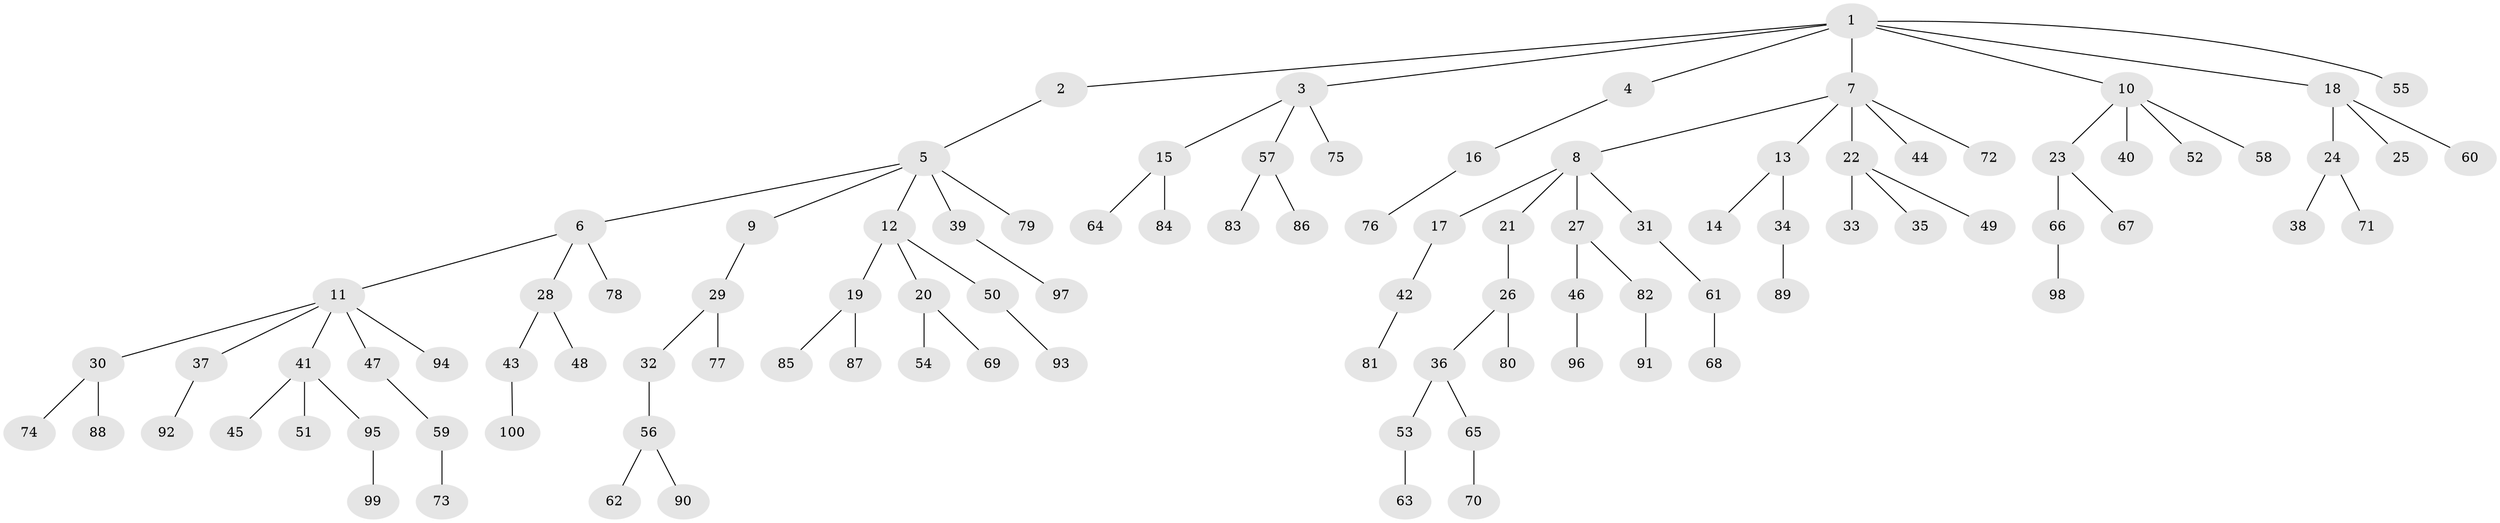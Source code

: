 // Generated by graph-tools (version 1.1) at 2025/38/02/21/25 10:38:55]
// undirected, 100 vertices, 99 edges
graph export_dot {
graph [start="1"]
  node [color=gray90,style=filled];
  1;
  2;
  3;
  4;
  5;
  6;
  7;
  8;
  9;
  10;
  11;
  12;
  13;
  14;
  15;
  16;
  17;
  18;
  19;
  20;
  21;
  22;
  23;
  24;
  25;
  26;
  27;
  28;
  29;
  30;
  31;
  32;
  33;
  34;
  35;
  36;
  37;
  38;
  39;
  40;
  41;
  42;
  43;
  44;
  45;
  46;
  47;
  48;
  49;
  50;
  51;
  52;
  53;
  54;
  55;
  56;
  57;
  58;
  59;
  60;
  61;
  62;
  63;
  64;
  65;
  66;
  67;
  68;
  69;
  70;
  71;
  72;
  73;
  74;
  75;
  76;
  77;
  78;
  79;
  80;
  81;
  82;
  83;
  84;
  85;
  86;
  87;
  88;
  89;
  90;
  91;
  92;
  93;
  94;
  95;
  96;
  97;
  98;
  99;
  100;
  1 -- 2;
  1 -- 3;
  1 -- 4;
  1 -- 7;
  1 -- 10;
  1 -- 18;
  1 -- 55;
  2 -- 5;
  3 -- 15;
  3 -- 57;
  3 -- 75;
  4 -- 16;
  5 -- 6;
  5 -- 9;
  5 -- 12;
  5 -- 39;
  5 -- 79;
  6 -- 11;
  6 -- 28;
  6 -- 78;
  7 -- 8;
  7 -- 13;
  7 -- 22;
  7 -- 44;
  7 -- 72;
  8 -- 17;
  8 -- 21;
  8 -- 27;
  8 -- 31;
  9 -- 29;
  10 -- 23;
  10 -- 40;
  10 -- 52;
  10 -- 58;
  11 -- 30;
  11 -- 37;
  11 -- 41;
  11 -- 47;
  11 -- 94;
  12 -- 19;
  12 -- 20;
  12 -- 50;
  13 -- 14;
  13 -- 34;
  15 -- 64;
  15 -- 84;
  16 -- 76;
  17 -- 42;
  18 -- 24;
  18 -- 25;
  18 -- 60;
  19 -- 85;
  19 -- 87;
  20 -- 54;
  20 -- 69;
  21 -- 26;
  22 -- 33;
  22 -- 35;
  22 -- 49;
  23 -- 66;
  23 -- 67;
  24 -- 38;
  24 -- 71;
  26 -- 36;
  26 -- 80;
  27 -- 46;
  27 -- 82;
  28 -- 43;
  28 -- 48;
  29 -- 32;
  29 -- 77;
  30 -- 74;
  30 -- 88;
  31 -- 61;
  32 -- 56;
  34 -- 89;
  36 -- 53;
  36 -- 65;
  37 -- 92;
  39 -- 97;
  41 -- 45;
  41 -- 51;
  41 -- 95;
  42 -- 81;
  43 -- 100;
  46 -- 96;
  47 -- 59;
  50 -- 93;
  53 -- 63;
  56 -- 62;
  56 -- 90;
  57 -- 83;
  57 -- 86;
  59 -- 73;
  61 -- 68;
  65 -- 70;
  66 -- 98;
  82 -- 91;
  95 -- 99;
}
